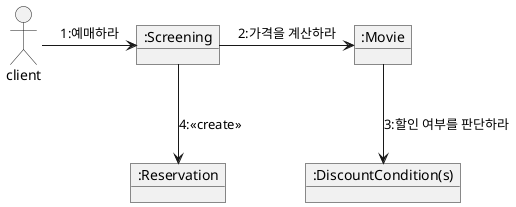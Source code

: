 @startuml
allow_mixing

actor "client" as c
object ":Screening" as s
object ":Movie" as m
object ":DiscountCondition(s)" as dc
object ":Reservation" as r

c -right-> s : 1:예매하라
s -right-> m : 2:가격을 계산하라
m -down-> dc : 3:할인 여부를 판단하라
s -down-> r : 4:<<create>>


@enduml
